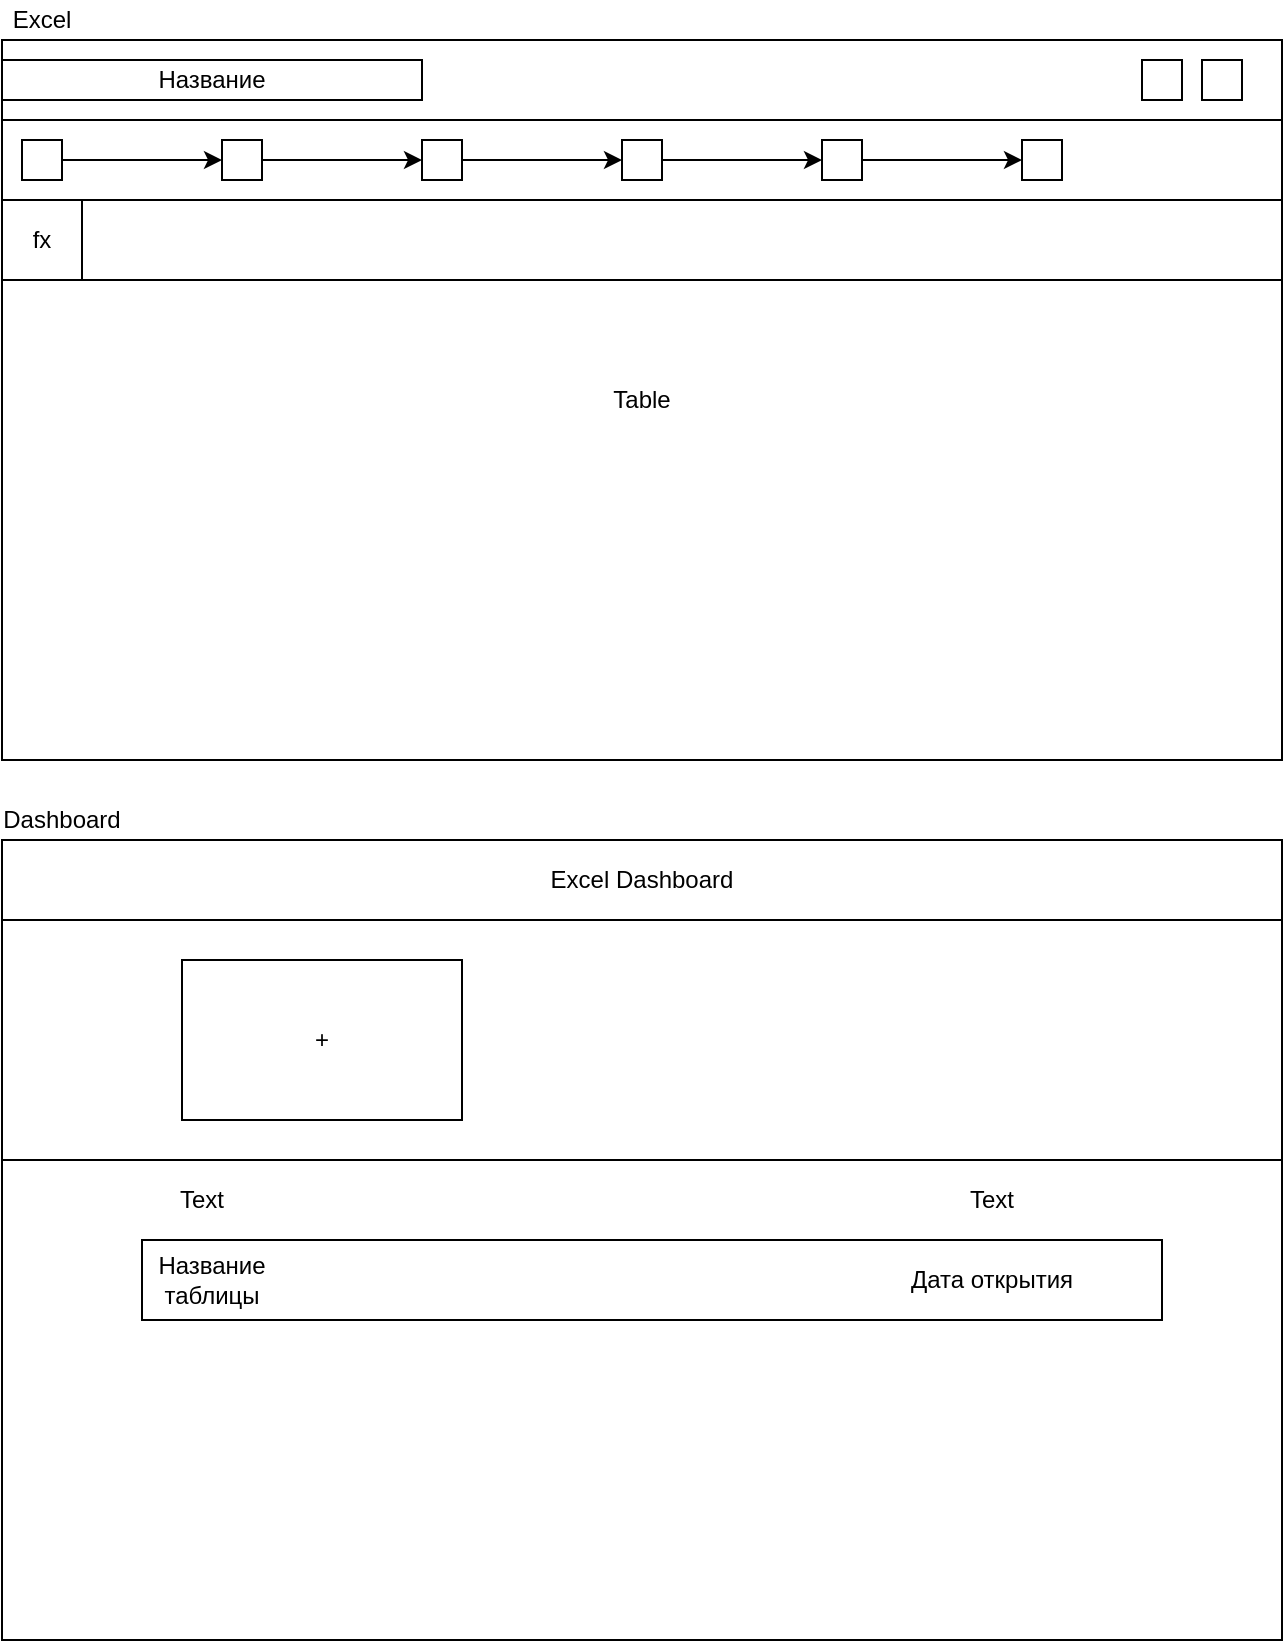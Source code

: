 <mxfile version="14.2.9" type="github">
  <diagram id="Bh1sf0Nj13foPq0vT2-O" name="Page-1">
    <mxGraphModel dx="1038" dy="580" grid="1" gridSize="10" guides="1" tooltips="1" connect="1" arrows="1" fold="1" page="1" pageScale="1" pageWidth="827" pageHeight="1169" math="0" shadow="0">
      <root>
        <mxCell id="0" />
        <mxCell id="1" parent="0" />
        <mxCell id="8361WRh86Bm2Yn1U7FbQ-1" value="Table" style="rounded=0;whiteSpace=wrap;html=1;fillColor=none;" parent="1" vertex="1">
          <mxGeometry x="120" y="40" width="640" height="360" as="geometry" />
        </mxCell>
        <mxCell id="8361WRh86Bm2Yn1U7FbQ-3" value="Excel" style="text;html=1;strokeColor=none;fillColor=none;align=center;verticalAlign=middle;whiteSpace=wrap;rounded=0;" parent="1" vertex="1">
          <mxGeometry x="120" y="20" width="40" height="20" as="geometry" />
        </mxCell>
        <mxCell id="8361WRh86Bm2Yn1U7FbQ-4" value="" style="rounded=0;whiteSpace=wrap;html=1;fillColor=none;" parent="1" vertex="1">
          <mxGeometry x="120" y="40" width="640" height="40" as="geometry" />
        </mxCell>
        <mxCell id="8361WRh86Bm2Yn1U7FbQ-5" value="Название" style="rounded=0;whiteSpace=wrap;html=1;fillColor=none;" parent="1" vertex="1">
          <mxGeometry x="120" y="50" width="210" height="20" as="geometry" />
        </mxCell>
        <mxCell id="8361WRh86Bm2Yn1U7FbQ-6" value="" style="rounded=0;whiteSpace=wrap;html=1;fillColor=none;" parent="1" vertex="1">
          <mxGeometry x="720" y="50" width="20" height="20" as="geometry" />
        </mxCell>
        <mxCell id="8361WRh86Bm2Yn1U7FbQ-7" value="" style="rounded=0;whiteSpace=wrap;html=1;fillColor=none;" parent="1" vertex="1">
          <mxGeometry x="690" y="50" width="20" height="20" as="geometry" />
        </mxCell>
        <mxCell id="8361WRh86Bm2Yn1U7FbQ-8" value="" style="rounded=0;whiteSpace=wrap;html=1;fillColor=none;" parent="1" vertex="1">
          <mxGeometry x="120" y="80" width="640" height="40" as="geometry" />
        </mxCell>
        <mxCell id="8361WRh86Bm2Yn1U7FbQ-20" style="edgeStyle=orthogonalEdgeStyle;rounded=0;orthogonalLoop=1;jettySize=auto;html=1;entryX=0;entryY=0.5;entryDx=0;entryDy=0;" parent="1" source="8361WRh86Bm2Yn1U7FbQ-9" target="8361WRh86Bm2Yn1U7FbQ-11" edge="1">
          <mxGeometry relative="1" as="geometry" />
        </mxCell>
        <mxCell id="8361WRh86Bm2Yn1U7FbQ-9" value="" style="rounded=0;whiteSpace=wrap;html=1;fillColor=none;" parent="1" vertex="1">
          <mxGeometry x="130" y="90" width="20" height="20" as="geometry" />
        </mxCell>
        <mxCell id="8361WRh86Bm2Yn1U7FbQ-21" style="edgeStyle=orthogonalEdgeStyle;rounded=0;orthogonalLoop=1;jettySize=auto;html=1;entryX=0;entryY=0.5;entryDx=0;entryDy=0;" parent="1" source="8361WRh86Bm2Yn1U7FbQ-11" target="8361WRh86Bm2Yn1U7FbQ-13" edge="1">
          <mxGeometry relative="1" as="geometry" />
        </mxCell>
        <mxCell id="8361WRh86Bm2Yn1U7FbQ-11" value="" style="rounded=0;whiteSpace=wrap;html=1;fillColor=none;" parent="1" vertex="1">
          <mxGeometry x="230" y="90" width="20" height="20" as="geometry" />
        </mxCell>
        <mxCell id="8361WRh86Bm2Yn1U7FbQ-22" style="edgeStyle=orthogonalEdgeStyle;rounded=0;orthogonalLoop=1;jettySize=auto;html=1;entryX=0;entryY=0.5;entryDx=0;entryDy=0;" parent="1" source="8361WRh86Bm2Yn1U7FbQ-13" target="8361WRh86Bm2Yn1U7FbQ-15" edge="1">
          <mxGeometry relative="1" as="geometry" />
        </mxCell>
        <mxCell id="8361WRh86Bm2Yn1U7FbQ-13" value="" style="rounded=0;whiteSpace=wrap;html=1;fillColor=none;" parent="1" vertex="1">
          <mxGeometry x="330" y="90" width="20" height="20" as="geometry" />
        </mxCell>
        <mxCell id="8361WRh86Bm2Yn1U7FbQ-24" style="edgeStyle=orthogonalEdgeStyle;rounded=0;orthogonalLoop=1;jettySize=auto;html=1;entryX=0;entryY=0.5;entryDx=0;entryDy=0;" parent="1" source="8361WRh86Bm2Yn1U7FbQ-15" target="8361WRh86Bm2Yn1U7FbQ-17" edge="1">
          <mxGeometry relative="1" as="geometry" />
        </mxCell>
        <mxCell id="8361WRh86Bm2Yn1U7FbQ-15" value="" style="rounded=0;whiteSpace=wrap;html=1;fillColor=none;" parent="1" vertex="1">
          <mxGeometry x="430" y="90" width="20" height="20" as="geometry" />
        </mxCell>
        <mxCell id="8361WRh86Bm2Yn1U7FbQ-25" style="edgeStyle=orthogonalEdgeStyle;rounded=0;orthogonalLoop=1;jettySize=auto;html=1;entryX=0;entryY=0.5;entryDx=0;entryDy=0;" parent="1" source="8361WRh86Bm2Yn1U7FbQ-17" target="8361WRh86Bm2Yn1U7FbQ-19" edge="1">
          <mxGeometry relative="1" as="geometry" />
        </mxCell>
        <mxCell id="8361WRh86Bm2Yn1U7FbQ-17" value="" style="rounded=0;whiteSpace=wrap;html=1;fillColor=none;" parent="1" vertex="1">
          <mxGeometry x="530" y="90" width="20" height="20" as="geometry" />
        </mxCell>
        <mxCell id="8361WRh86Bm2Yn1U7FbQ-19" value="" style="rounded=0;whiteSpace=wrap;html=1;fillColor=none;" parent="1" vertex="1">
          <mxGeometry x="630" y="90" width="20" height="20" as="geometry" />
        </mxCell>
        <mxCell id="8361WRh86Bm2Yn1U7FbQ-26" value="" style="rounded=0;whiteSpace=wrap;html=1;fillColor=none;" parent="1" vertex="1">
          <mxGeometry x="120" y="120" width="640" height="40" as="geometry" />
        </mxCell>
        <mxCell id="8361WRh86Bm2Yn1U7FbQ-27" value="fx" style="rounded=0;whiteSpace=wrap;html=1;fillColor=none;" parent="1" vertex="1">
          <mxGeometry x="120" y="120" width="40" height="40" as="geometry" />
        </mxCell>
        <mxCell id="8361WRh86Bm2Yn1U7FbQ-28" value="" style="rounded=0;whiteSpace=wrap;html=1;fillColor=none;" parent="1" vertex="1">
          <mxGeometry x="120" y="440" width="640" height="400" as="geometry" />
        </mxCell>
        <mxCell id="8361WRh86Bm2Yn1U7FbQ-29" value="Dashboard" style="text;html=1;strokeColor=none;fillColor=none;align=center;verticalAlign=middle;whiteSpace=wrap;rounded=0;" parent="1" vertex="1">
          <mxGeometry x="130" y="420" width="40" height="20" as="geometry" />
        </mxCell>
        <mxCell id="8361WRh86Bm2Yn1U7FbQ-30" value="Excel Dashboard" style="rounded=0;whiteSpace=wrap;html=1;fillColor=none;" parent="1" vertex="1">
          <mxGeometry x="120" y="440" width="640" height="40" as="geometry" />
        </mxCell>
        <mxCell id="8361WRh86Bm2Yn1U7FbQ-31" value="" style="rounded=0;whiteSpace=wrap;html=1;fillColor=none;" parent="1" vertex="1">
          <mxGeometry x="120" y="480" width="640" height="120" as="geometry" />
        </mxCell>
        <mxCell id="8361WRh86Bm2Yn1U7FbQ-32" value="+" style="rounded=0;whiteSpace=wrap;html=1;fillColor=none;" parent="1" vertex="1">
          <mxGeometry x="210" y="500" width="140" height="80" as="geometry" />
        </mxCell>
        <mxCell id="McrlcuIPDPFZixJVKzLu-1" value="" style="rounded=0;whiteSpace=wrap;html=1;" vertex="1" parent="1">
          <mxGeometry x="190" y="640" width="510" height="40" as="geometry" />
        </mxCell>
        <mxCell id="McrlcuIPDPFZixJVKzLu-2" value="Название таблицы" style="text;html=1;strokeColor=none;fillColor=none;align=center;verticalAlign=middle;whiteSpace=wrap;rounded=0;" vertex="1" parent="1">
          <mxGeometry x="205" y="650" width="40" height="20" as="geometry" />
        </mxCell>
        <mxCell id="McrlcuIPDPFZixJVKzLu-3" value="Дата открытия" style="text;html=1;strokeColor=none;fillColor=none;align=center;verticalAlign=middle;whiteSpace=wrap;rounded=0;" vertex="1" parent="1">
          <mxGeometry x="560" y="650" width="110" height="20" as="geometry" />
        </mxCell>
        <mxCell id="McrlcuIPDPFZixJVKzLu-4" value="Text" style="text;html=1;strokeColor=none;fillColor=none;align=center;verticalAlign=middle;whiteSpace=wrap;rounded=0;" vertex="1" parent="1">
          <mxGeometry x="200" y="610" width="40" height="20" as="geometry" />
        </mxCell>
        <mxCell id="McrlcuIPDPFZixJVKzLu-5" value="Text" style="text;html=1;strokeColor=none;fillColor=none;align=center;verticalAlign=middle;whiteSpace=wrap;rounded=0;" vertex="1" parent="1">
          <mxGeometry x="595" y="610" width="40" height="20" as="geometry" />
        </mxCell>
      </root>
    </mxGraphModel>
  </diagram>
</mxfile>

